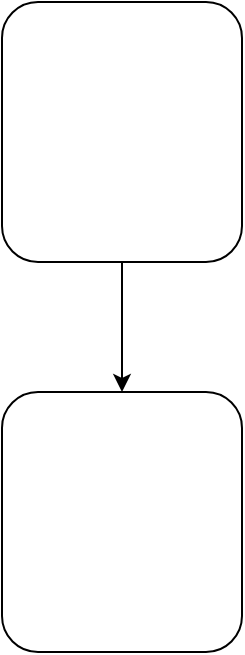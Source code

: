 <mxfile version="20.6.0" type="github">
  <diagram id="h8syi49WJQVHuZtCmaOo" name="第 1 页">
    <mxGraphModel dx="1426" dy="794" grid="1" gridSize="10" guides="1" tooltips="1" connect="1" arrows="1" fold="1" page="1" pageScale="1" pageWidth="827" pageHeight="1169" math="0" shadow="0">
      <root>
        <mxCell id="0" />
        <mxCell id="1" parent="0" />
        <mxCell id="QeQon8vCZ6LFsbvq9tFm-3" style="edgeStyle=orthogonalEdgeStyle;rounded=0;orthogonalLoop=1;jettySize=auto;html=1;" edge="1" parent="1" source="QeQon8vCZ6LFsbvq9tFm-1" target="QeQon8vCZ6LFsbvq9tFm-2">
          <mxGeometry relative="1" as="geometry" />
        </mxCell>
        <mxCell id="QeQon8vCZ6LFsbvq9tFm-1" value="" style="rounded=1;whiteSpace=wrap;html=1;" vertex="1" parent="1">
          <mxGeometry x="180" y="260" width="120" height="130" as="geometry" />
        </mxCell>
        <mxCell id="QeQon8vCZ6LFsbvq9tFm-2" value="" style="rounded=1;whiteSpace=wrap;html=1;" vertex="1" parent="1">
          <mxGeometry x="180" y="455" width="120" height="130" as="geometry" />
        </mxCell>
      </root>
    </mxGraphModel>
  </diagram>
</mxfile>
